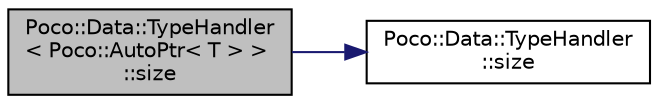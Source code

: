 digraph "Poco::Data::TypeHandler&lt; Poco::AutoPtr&lt; T &gt; &gt;::size"
{
 // LATEX_PDF_SIZE
  edge [fontname="Helvetica",fontsize="10",labelfontname="Helvetica",labelfontsize="10"];
  node [fontname="Helvetica",fontsize="10",shape=record];
  rankdir="LR";
  Node1 [label="Poco::Data::TypeHandler\l\< Poco::AutoPtr\< T \> \>\l::size",height=0.2,width=0.4,color="black", fillcolor="grey75", style="filled", fontcolor="black",tooltip=" "];
  Node1 -> Node2 [color="midnightblue",fontsize="10",style="solid"];
  Node2 [label="Poco::Data::TypeHandler\l::size",height=0.2,width=0.4,color="black", fillcolor="white", style="filled",URL="$classPoco_1_1Data_1_1TypeHandler.html#afedafb290457c7cac801ad8e82cea164",tooltip=" "];
}
